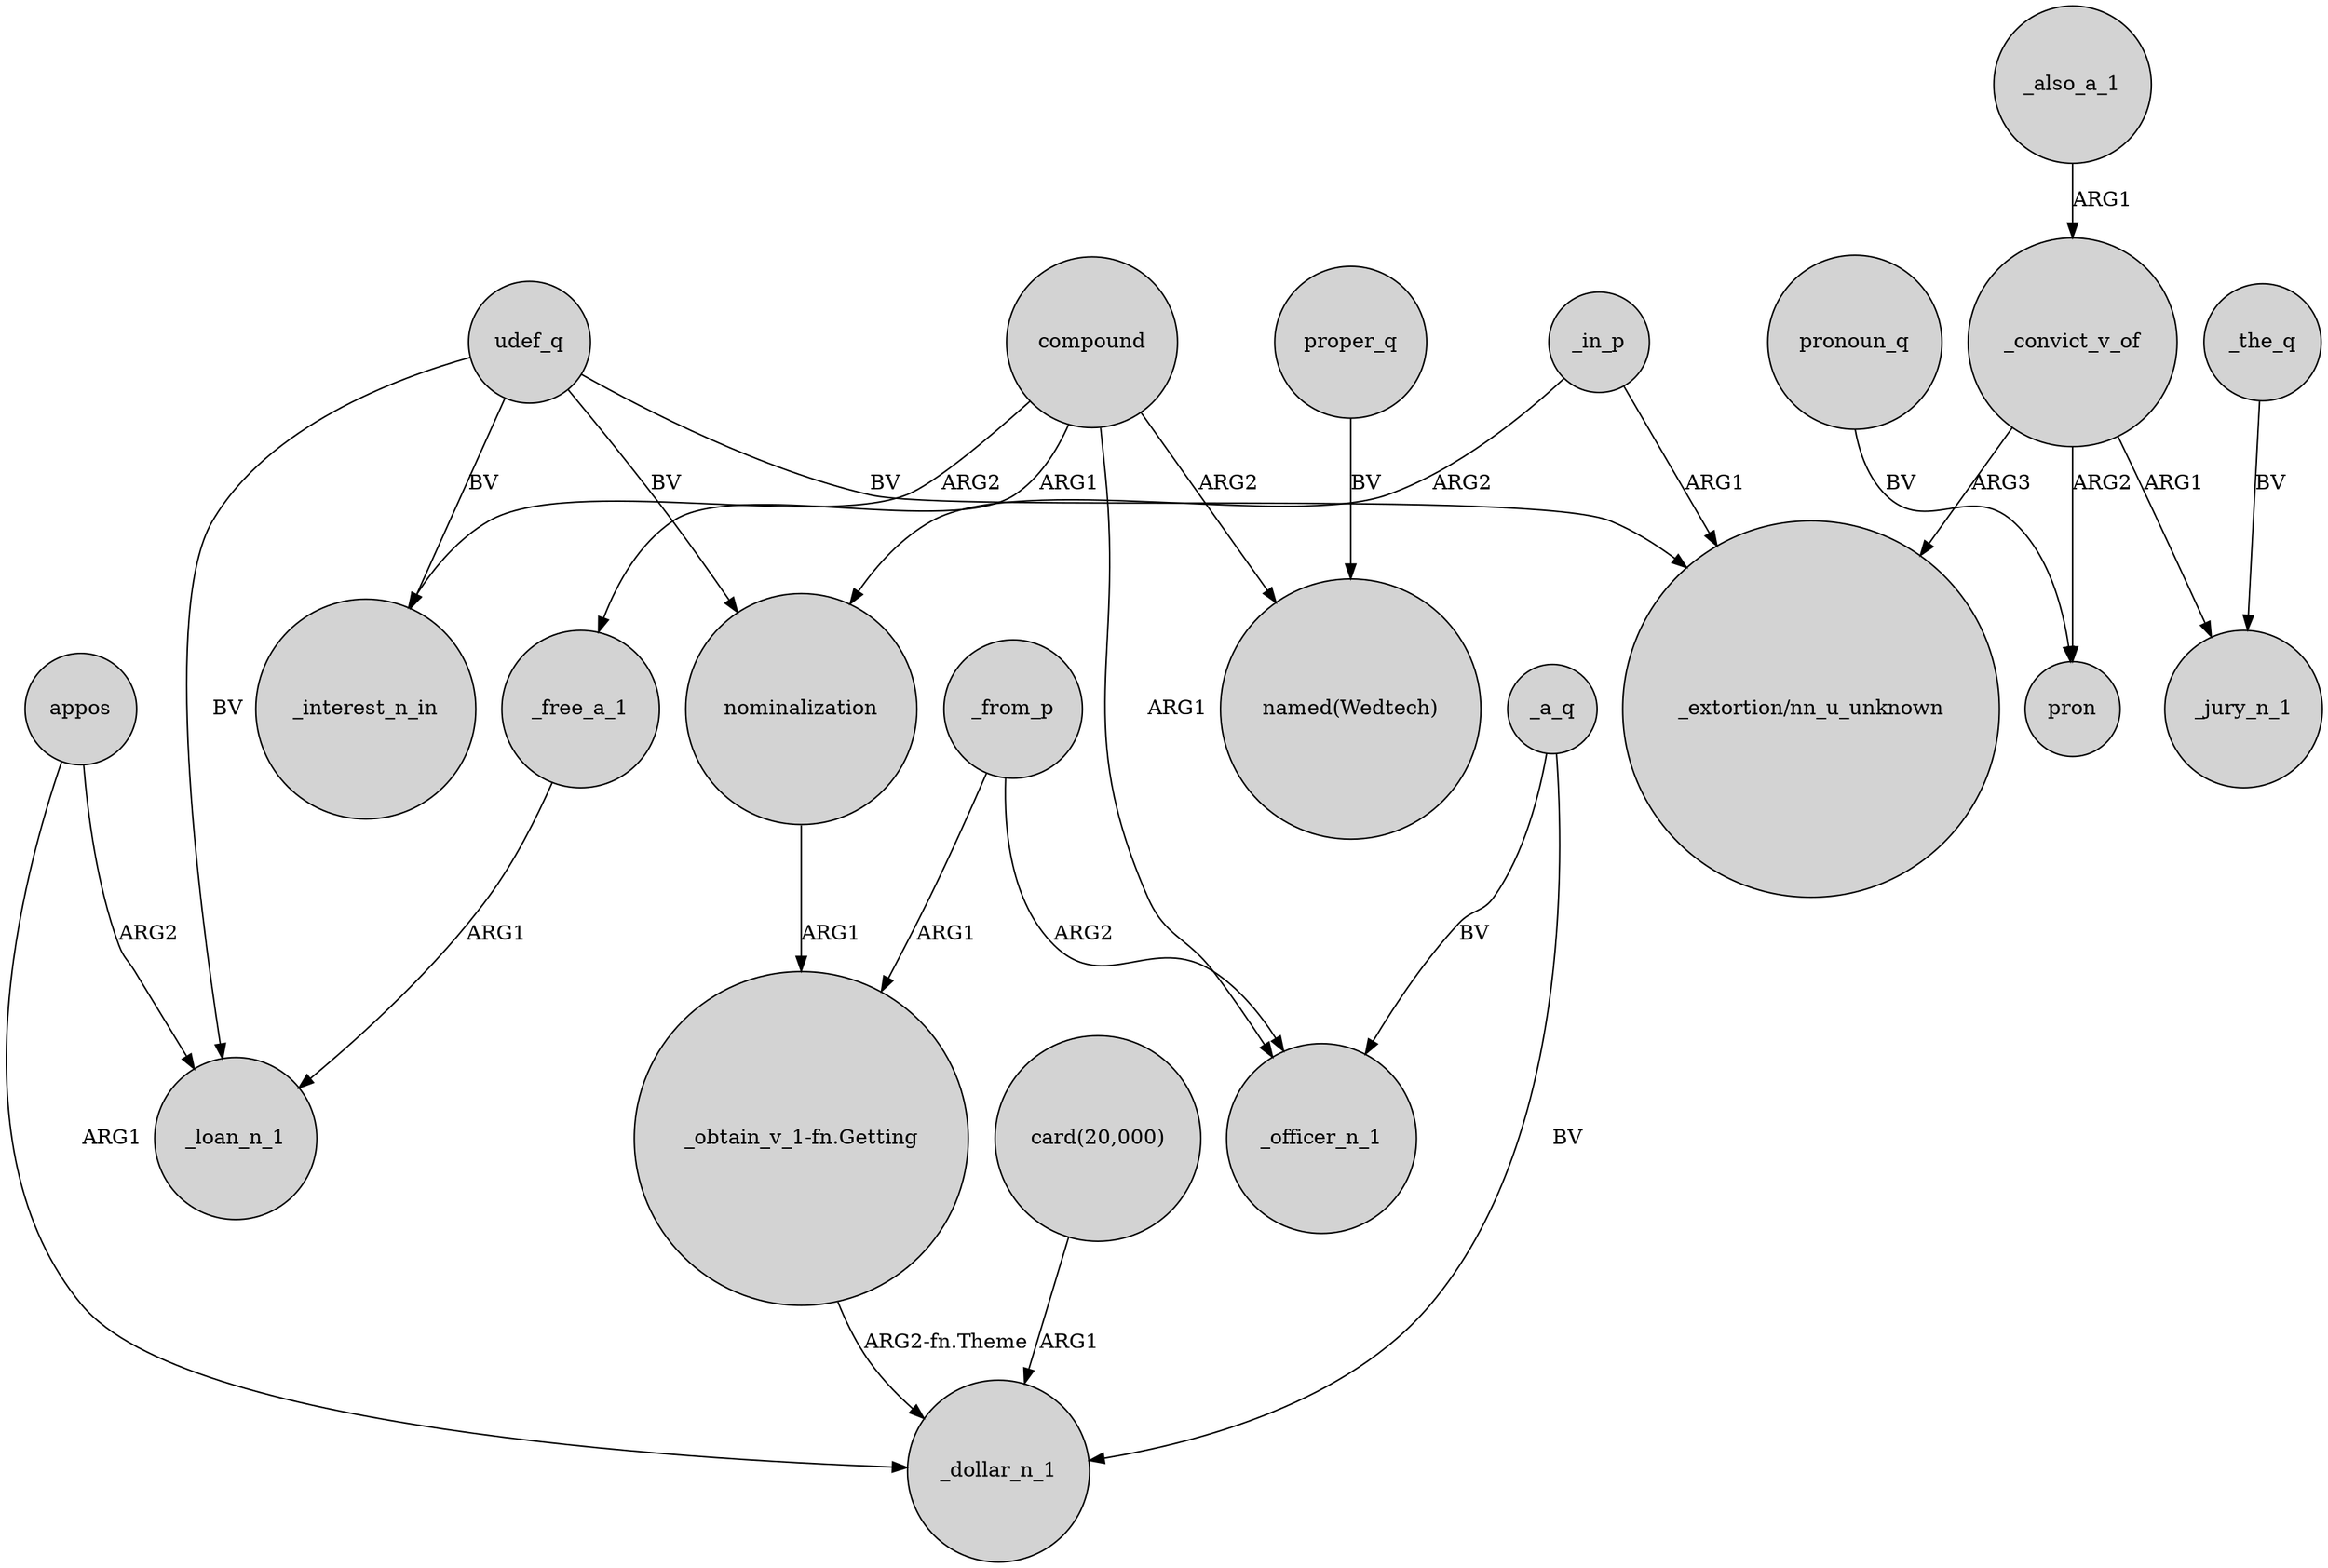 digraph {
	node [shape=circle style=filled]
	compound -> _free_a_1 [label=ARG1]
	"_obtain_v_1-fn.Getting" -> _dollar_n_1 [label="ARG2-fn.Theme"]
	_a_q -> _officer_n_1 [label=BV]
	compound -> "named(Wedtech)" [label=ARG2]
	_convict_v_of -> pron [label=ARG2]
	udef_q -> _interest_n_in [label=BV]
	_a_q -> _dollar_n_1 [label=BV]
	compound -> _interest_n_in [label=ARG2]
	_free_a_1 -> _loan_n_1 [label=ARG1]
	compound -> _officer_n_1 [label=ARG1]
	_convict_v_of -> "_extortion/nn_u_unknown" [label=ARG3]
	pronoun_q -> pron [label=BV]
	udef_q -> "_extortion/nn_u_unknown" [label=BV]
	"card(20,000)" -> _dollar_n_1 [label=ARG1]
	_also_a_1 -> _convict_v_of [label=ARG1]
	nominalization -> "_obtain_v_1-fn.Getting" [label=ARG1]
	appos -> _dollar_n_1 [label=ARG1]
	_in_p -> "_extortion/nn_u_unknown" [label=ARG1]
	appos -> _loan_n_1 [label=ARG2]
	udef_q -> nominalization [label=BV]
	_from_p -> "_obtain_v_1-fn.Getting" [label=ARG1]
	_in_p -> nominalization [label=ARG2]
	_from_p -> _officer_n_1 [label=ARG2]
	_convict_v_of -> _jury_n_1 [label=ARG1]
	_the_q -> _jury_n_1 [label=BV]
	udef_q -> _loan_n_1 [label=BV]
	proper_q -> "named(Wedtech)" [label=BV]
}
